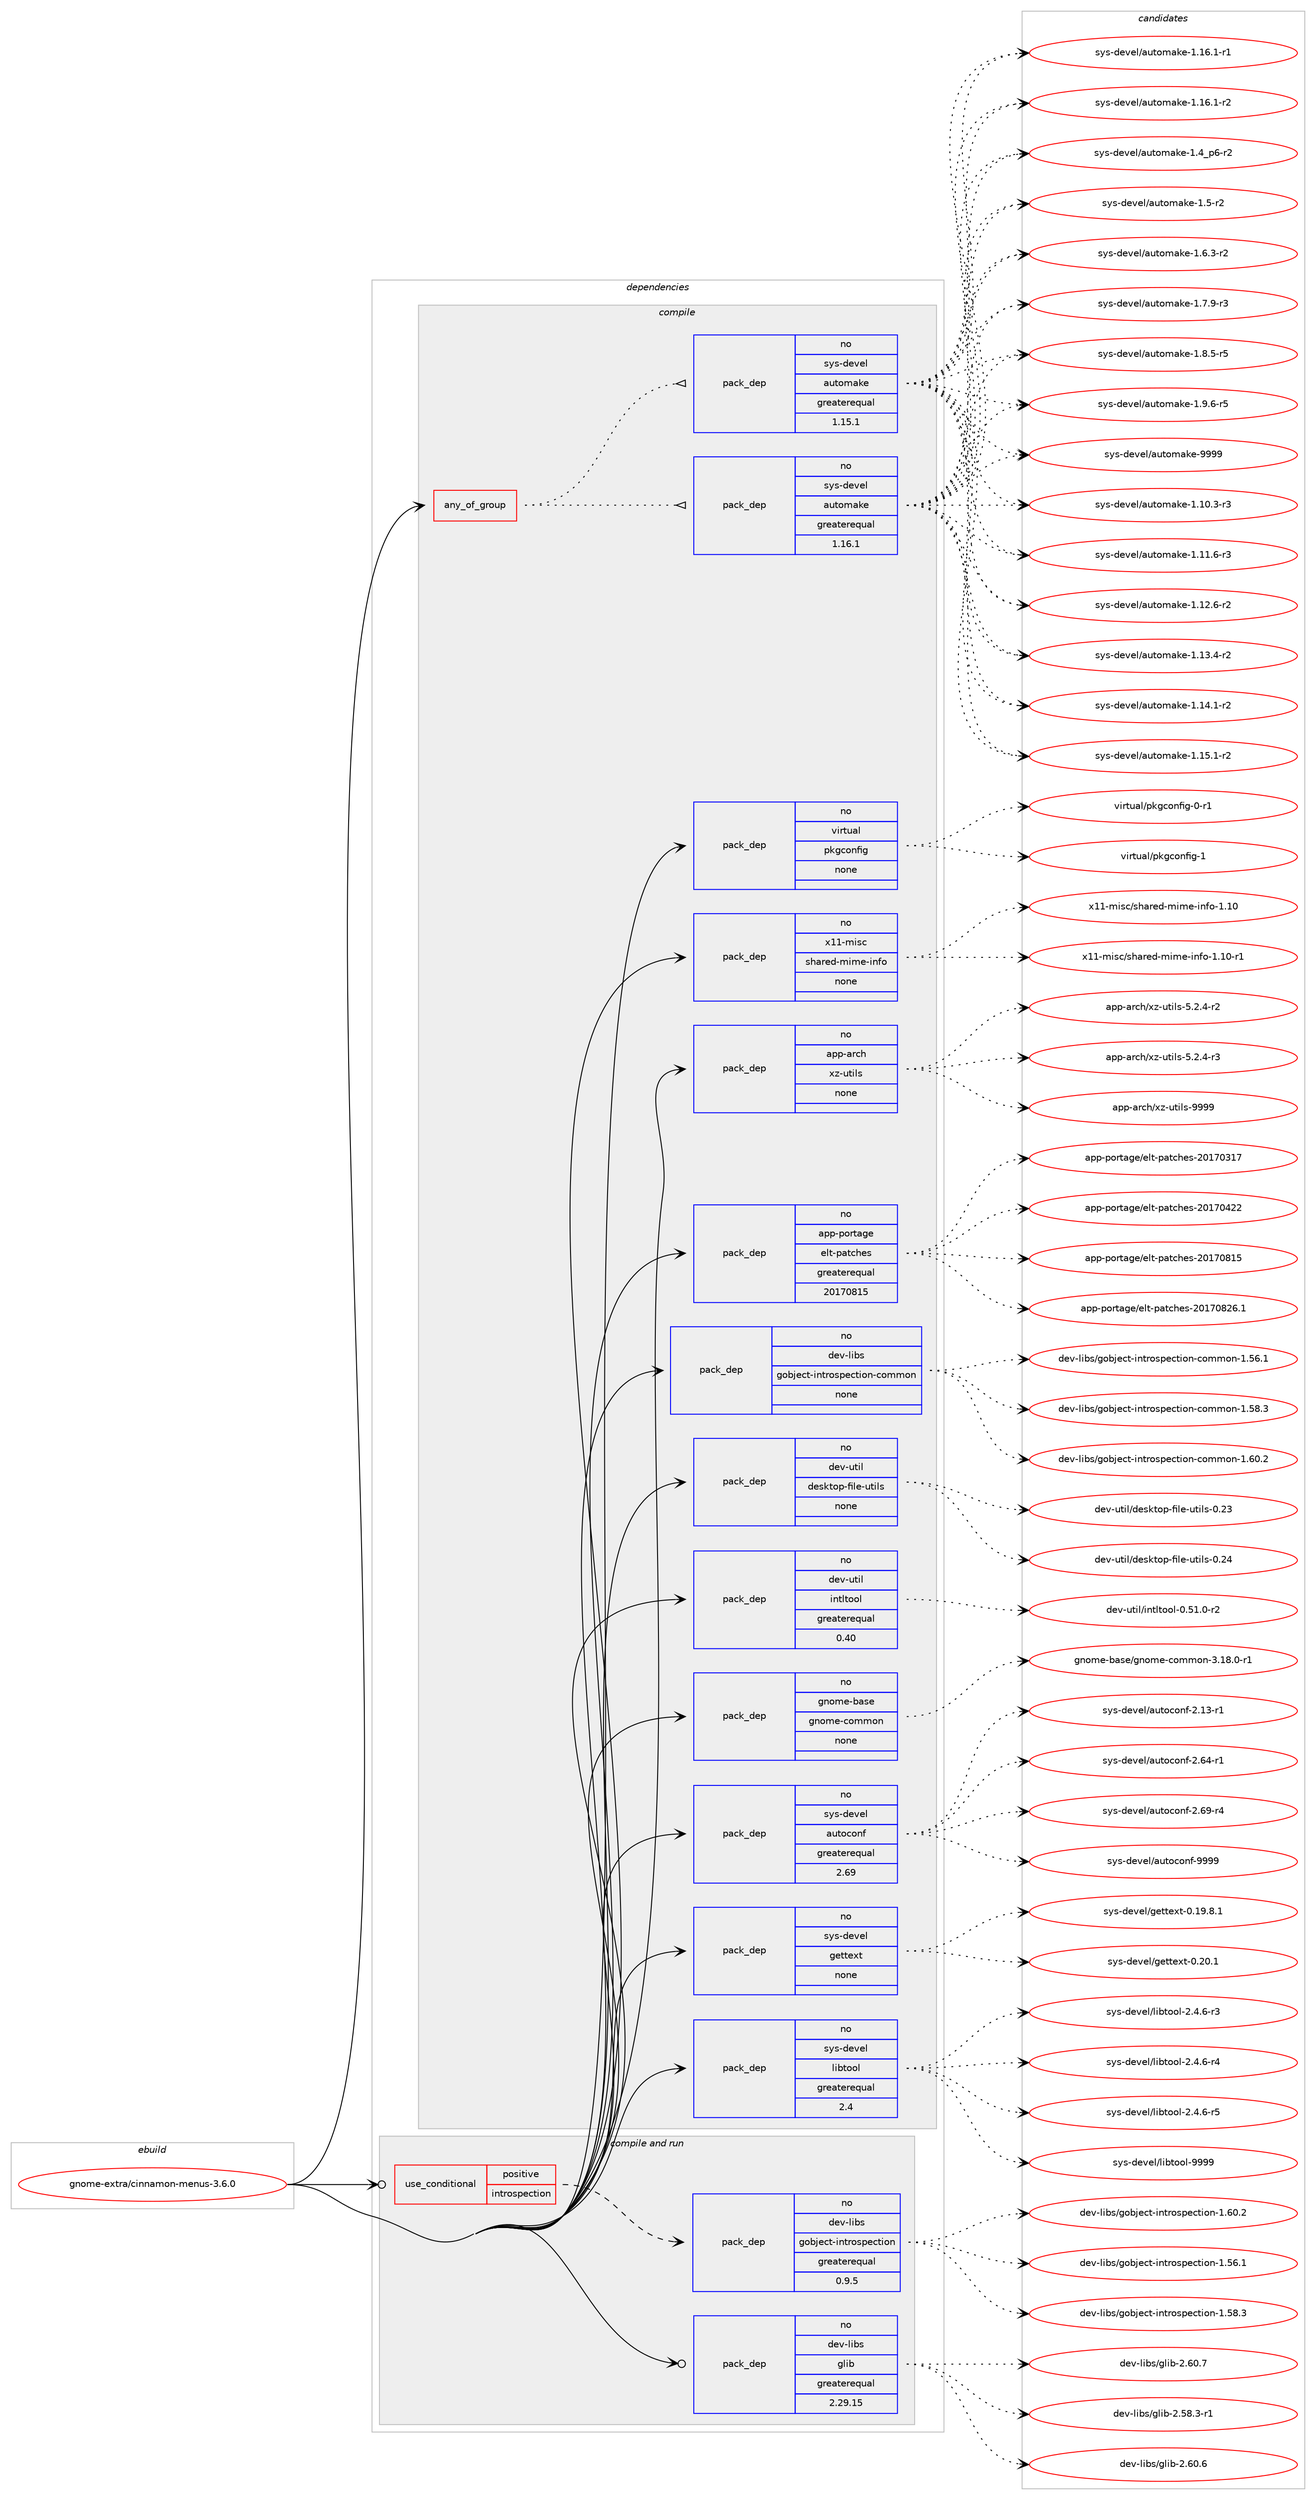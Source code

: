 digraph prolog {

# *************
# Graph options
# *************

newrank=true;
concentrate=true;
compound=true;
graph [rankdir=LR,fontname=Helvetica,fontsize=10,ranksep=1.5];#, ranksep=2.5, nodesep=0.2];
edge  [arrowhead=vee];
node  [fontname=Helvetica,fontsize=10];

# **********
# The ebuild
# **********

subgraph cluster_leftcol {
color=gray;
rank=same;
label=<<i>ebuild</i>>;
id [label="gnome-extra/cinnamon-menus-3.6.0", color=red, width=4, href="../gnome-extra/cinnamon-menus-3.6.0.svg"];
}

# ****************
# The dependencies
# ****************

subgraph cluster_midcol {
color=gray;
label=<<i>dependencies</i>>;
subgraph cluster_compile {
fillcolor="#eeeeee";
style=filled;
label=<<i>compile</i>>;
subgraph any12188 {
dependency747353 [label=<<TABLE BORDER="0" CELLBORDER="1" CELLSPACING="0" CELLPADDING="4"><TR><TD CELLPADDING="10">any_of_group</TD></TR></TABLE>>, shape=none, color=red];subgraph pack548947 {
dependency747354 [label=<<TABLE BORDER="0" CELLBORDER="1" CELLSPACING="0" CELLPADDING="4" WIDTH="220"><TR><TD ROWSPAN="6" CELLPADDING="30">pack_dep</TD></TR><TR><TD WIDTH="110">no</TD></TR><TR><TD>sys-devel</TD></TR><TR><TD>automake</TD></TR><TR><TD>greaterequal</TD></TR><TR><TD>1.16.1</TD></TR></TABLE>>, shape=none, color=blue];
}
dependency747353:e -> dependency747354:w [weight=20,style="dotted",arrowhead="oinv"];
subgraph pack548948 {
dependency747355 [label=<<TABLE BORDER="0" CELLBORDER="1" CELLSPACING="0" CELLPADDING="4" WIDTH="220"><TR><TD ROWSPAN="6" CELLPADDING="30">pack_dep</TD></TR><TR><TD WIDTH="110">no</TD></TR><TR><TD>sys-devel</TD></TR><TR><TD>automake</TD></TR><TR><TD>greaterequal</TD></TR><TR><TD>1.15.1</TD></TR></TABLE>>, shape=none, color=blue];
}
dependency747353:e -> dependency747355:w [weight=20,style="dotted",arrowhead="oinv"];
}
id:e -> dependency747353:w [weight=20,style="solid",arrowhead="vee"];
subgraph pack548949 {
dependency747356 [label=<<TABLE BORDER="0" CELLBORDER="1" CELLSPACING="0" CELLPADDING="4" WIDTH="220"><TR><TD ROWSPAN="6" CELLPADDING="30">pack_dep</TD></TR><TR><TD WIDTH="110">no</TD></TR><TR><TD>app-arch</TD></TR><TR><TD>xz-utils</TD></TR><TR><TD>none</TD></TR><TR><TD></TD></TR></TABLE>>, shape=none, color=blue];
}
id:e -> dependency747356:w [weight=20,style="solid",arrowhead="vee"];
subgraph pack548950 {
dependency747357 [label=<<TABLE BORDER="0" CELLBORDER="1" CELLSPACING="0" CELLPADDING="4" WIDTH="220"><TR><TD ROWSPAN="6" CELLPADDING="30">pack_dep</TD></TR><TR><TD WIDTH="110">no</TD></TR><TR><TD>app-portage</TD></TR><TR><TD>elt-patches</TD></TR><TR><TD>greaterequal</TD></TR><TR><TD>20170815</TD></TR></TABLE>>, shape=none, color=blue];
}
id:e -> dependency747357:w [weight=20,style="solid",arrowhead="vee"];
subgraph pack548951 {
dependency747358 [label=<<TABLE BORDER="0" CELLBORDER="1" CELLSPACING="0" CELLPADDING="4" WIDTH="220"><TR><TD ROWSPAN="6" CELLPADDING="30">pack_dep</TD></TR><TR><TD WIDTH="110">no</TD></TR><TR><TD>dev-libs</TD></TR><TR><TD>gobject-introspection-common</TD></TR><TR><TD>none</TD></TR><TR><TD></TD></TR></TABLE>>, shape=none, color=blue];
}
id:e -> dependency747358:w [weight=20,style="solid",arrowhead="vee"];
subgraph pack548952 {
dependency747359 [label=<<TABLE BORDER="0" CELLBORDER="1" CELLSPACING="0" CELLPADDING="4" WIDTH="220"><TR><TD ROWSPAN="6" CELLPADDING="30">pack_dep</TD></TR><TR><TD WIDTH="110">no</TD></TR><TR><TD>dev-util</TD></TR><TR><TD>desktop-file-utils</TD></TR><TR><TD>none</TD></TR><TR><TD></TD></TR></TABLE>>, shape=none, color=blue];
}
id:e -> dependency747359:w [weight=20,style="solid",arrowhead="vee"];
subgraph pack548953 {
dependency747360 [label=<<TABLE BORDER="0" CELLBORDER="1" CELLSPACING="0" CELLPADDING="4" WIDTH="220"><TR><TD ROWSPAN="6" CELLPADDING="30">pack_dep</TD></TR><TR><TD WIDTH="110">no</TD></TR><TR><TD>dev-util</TD></TR><TR><TD>intltool</TD></TR><TR><TD>greaterequal</TD></TR><TR><TD>0.40</TD></TR></TABLE>>, shape=none, color=blue];
}
id:e -> dependency747360:w [weight=20,style="solid",arrowhead="vee"];
subgraph pack548954 {
dependency747361 [label=<<TABLE BORDER="0" CELLBORDER="1" CELLSPACING="0" CELLPADDING="4" WIDTH="220"><TR><TD ROWSPAN="6" CELLPADDING="30">pack_dep</TD></TR><TR><TD WIDTH="110">no</TD></TR><TR><TD>gnome-base</TD></TR><TR><TD>gnome-common</TD></TR><TR><TD>none</TD></TR><TR><TD></TD></TR></TABLE>>, shape=none, color=blue];
}
id:e -> dependency747361:w [weight=20,style="solid",arrowhead="vee"];
subgraph pack548955 {
dependency747362 [label=<<TABLE BORDER="0" CELLBORDER="1" CELLSPACING="0" CELLPADDING="4" WIDTH="220"><TR><TD ROWSPAN="6" CELLPADDING="30">pack_dep</TD></TR><TR><TD WIDTH="110">no</TD></TR><TR><TD>sys-devel</TD></TR><TR><TD>autoconf</TD></TR><TR><TD>greaterequal</TD></TR><TR><TD>2.69</TD></TR></TABLE>>, shape=none, color=blue];
}
id:e -> dependency747362:w [weight=20,style="solid",arrowhead="vee"];
subgraph pack548956 {
dependency747363 [label=<<TABLE BORDER="0" CELLBORDER="1" CELLSPACING="0" CELLPADDING="4" WIDTH="220"><TR><TD ROWSPAN="6" CELLPADDING="30">pack_dep</TD></TR><TR><TD WIDTH="110">no</TD></TR><TR><TD>sys-devel</TD></TR><TR><TD>gettext</TD></TR><TR><TD>none</TD></TR><TR><TD></TD></TR></TABLE>>, shape=none, color=blue];
}
id:e -> dependency747363:w [weight=20,style="solid",arrowhead="vee"];
subgraph pack548957 {
dependency747364 [label=<<TABLE BORDER="0" CELLBORDER="1" CELLSPACING="0" CELLPADDING="4" WIDTH="220"><TR><TD ROWSPAN="6" CELLPADDING="30">pack_dep</TD></TR><TR><TD WIDTH="110">no</TD></TR><TR><TD>sys-devel</TD></TR><TR><TD>libtool</TD></TR><TR><TD>greaterequal</TD></TR><TR><TD>2.4</TD></TR></TABLE>>, shape=none, color=blue];
}
id:e -> dependency747364:w [weight=20,style="solid",arrowhead="vee"];
subgraph pack548958 {
dependency747365 [label=<<TABLE BORDER="0" CELLBORDER="1" CELLSPACING="0" CELLPADDING="4" WIDTH="220"><TR><TD ROWSPAN="6" CELLPADDING="30">pack_dep</TD></TR><TR><TD WIDTH="110">no</TD></TR><TR><TD>virtual</TD></TR><TR><TD>pkgconfig</TD></TR><TR><TD>none</TD></TR><TR><TD></TD></TR></TABLE>>, shape=none, color=blue];
}
id:e -> dependency747365:w [weight=20,style="solid",arrowhead="vee"];
subgraph pack548959 {
dependency747366 [label=<<TABLE BORDER="0" CELLBORDER="1" CELLSPACING="0" CELLPADDING="4" WIDTH="220"><TR><TD ROWSPAN="6" CELLPADDING="30">pack_dep</TD></TR><TR><TD WIDTH="110">no</TD></TR><TR><TD>x11-misc</TD></TR><TR><TD>shared-mime-info</TD></TR><TR><TD>none</TD></TR><TR><TD></TD></TR></TABLE>>, shape=none, color=blue];
}
id:e -> dependency747366:w [weight=20,style="solid",arrowhead="vee"];
}
subgraph cluster_compileandrun {
fillcolor="#eeeeee";
style=filled;
label=<<i>compile and run</i>>;
subgraph cond185824 {
dependency747367 [label=<<TABLE BORDER="0" CELLBORDER="1" CELLSPACING="0" CELLPADDING="4"><TR><TD ROWSPAN="3" CELLPADDING="10">use_conditional</TD></TR><TR><TD>positive</TD></TR><TR><TD>introspection</TD></TR></TABLE>>, shape=none, color=red];
subgraph pack548960 {
dependency747368 [label=<<TABLE BORDER="0" CELLBORDER="1" CELLSPACING="0" CELLPADDING="4" WIDTH="220"><TR><TD ROWSPAN="6" CELLPADDING="30">pack_dep</TD></TR><TR><TD WIDTH="110">no</TD></TR><TR><TD>dev-libs</TD></TR><TR><TD>gobject-introspection</TD></TR><TR><TD>greaterequal</TD></TR><TR><TD>0.9.5</TD></TR></TABLE>>, shape=none, color=blue];
}
dependency747367:e -> dependency747368:w [weight=20,style="dashed",arrowhead="vee"];
}
id:e -> dependency747367:w [weight=20,style="solid",arrowhead="odotvee"];
subgraph pack548961 {
dependency747369 [label=<<TABLE BORDER="0" CELLBORDER="1" CELLSPACING="0" CELLPADDING="4" WIDTH="220"><TR><TD ROWSPAN="6" CELLPADDING="30">pack_dep</TD></TR><TR><TD WIDTH="110">no</TD></TR><TR><TD>dev-libs</TD></TR><TR><TD>glib</TD></TR><TR><TD>greaterequal</TD></TR><TR><TD>2.29.15</TD></TR></TABLE>>, shape=none, color=blue];
}
id:e -> dependency747369:w [weight=20,style="solid",arrowhead="odotvee"];
}
subgraph cluster_run {
fillcolor="#eeeeee";
style=filled;
label=<<i>run</i>>;
}
}

# **************
# The candidates
# **************

subgraph cluster_choices {
rank=same;
color=gray;
label=<<i>candidates</i>>;

subgraph choice548947 {
color=black;
nodesep=1;
choice11512111545100101118101108479711711611110997107101454946494846514511451 [label="sys-devel/automake-1.10.3-r3", color=red, width=4,href="../sys-devel/automake-1.10.3-r3.svg"];
choice11512111545100101118101108479711711611110997107101454946494946544511451 [label="sys-devel/automake-1.11.6-r3", color=red, width=4,href="../sys-devel/automake-1.11.6-r3.svg"];
choice11512111545100101118101108479711711611110997107101454946495046544511450 [label="sys-devel/automake-1.12.6-r2", color=red, width=4,href="../sys-devel/automake-1.12.6-r2.svg"];
choice11512111545100101118101108479711711611110997107101454946495146524511450 [label="sys-devel/automake-1.13.4-r2", color=red, width=4,href="../sys-devel/automake-1.13.4-r2.svg"];
choice11512111545100101118101108479711711611110997107101454946495246494511450 [label="sys-devel/automake-1.14.1-r2", color=red, width=4,href="../sys-devel/automake-1.14.1-r2.svg"];
choice11512111545100101118101108479711711611110997107101454946495346494511450 [label="sys-devel/automake-1.15.1-r2", color=red, width=4,href="../sys-devel/automake-1.15.1-r2.svg"];
choice11512111545100101118101108479711711611110997107101454946495446494511449 [label="sys-devel/automake-1.16.1-r1", color=red, width=4,href="../sys-devel/automake-1.16.1-r1.svg"];
choice11512111545100101118101108479711711611110997107101454946495446494511450 [label="sys-devel/automake-1.16.1-r2", color=red, width=4,href="../sys-devel/automake-1.16.1-r2.svg"];
choice115121115451001011181011084797117116111109971071014549465295112544511450 [label="sys-devel/automake-1.4_p6-r2", color=red, width=4,href="../sys-devel/automake-1.4_p6-r2.svg"];
choice11512111545100101118101108479711711611110997107101454946534511450 [label="sys-devel/automake-1.5-r2", color=red, width=4,href="../sys-devel/automake-1.5-r2.svg"];
choice115121115451001011181011084797117116111109971071014549465446514511450 [label="sys-devel/automake-1.6.3-r2", color=red, width=4,href="../sys-devel/automake-1.6.3-r2.svg"];
choice115121115451001011181011084797117116111109971071014549465546574511451 [label="sys-devel/automake-1.7.9-r3", color=red, width=4,href="../sys-devel/automake-1.7.9-r3.svg"];
choice115121115451001011181011084797117116111109971071014549465646534511453 [label="sys-devel/automake-1.8.5-r5", color=red, width=4,href="../sys-devel/automake-1.8.5-r5.svg"];
choice115121115451001011181011084797117116111109971071014549465746544511453 [label="sys-devel/automake-1.9.6-r5", color=red, width=4,href="../sys-devel/automake-1.9.6-r5.svg"];
choice115121115451001011181011084797117116111109971071014557575757 [label="sys-devel/automake-9999", color=red, width=4,href="../sys-devel/automake-9999.svg"];
dependency747354:e -> choice11512111545100101118101108479711711611110997107101454946494846514511451:w [style=dotted,weight="100"];
dependency747354:e -> choice11512111545100101118101108479711711611110997107101454946494946544511451:w [style=dotted,weight="100"];
dependency747354:e -> choice11512111545100101118101108479711711611110997107101454946495046544511450:w [style=dotted,weight="100"];
dependency747354:e -> choice11512111545100101118101108479711711611110997107101454946495146524511450:w [style=dotted,weight="100"];
dependency747354:e -> choice11512111545100101118101108479711711611110997107101454946495246494511450:w [style=dotted,weight="100"];
dependency747354:e -> choice11512111545100101118101108479711711611110997107101454946495346494511450:w [style=dotted,weight="100"];
dependency747354:e -> choice11512111545100101118101108479711711611110997107101454946495446494511449:w [style=dotted,weight="100"];
dependency747354:e -> choice11512111545100101118101108479711711611110997107101454946495446494511450:w [style=dotted,weight="100"];
dependency747354:e -> choice115121115451001011181011084797117116111109971071014549465295112544511450:w [style=dotted,weight="100"];
dependency747354:e -> choice11512111545100101118101108479711711611110997107101454946534511450:w [style=dotted,weight="100"];
dependency747354:e -> choice115121115451001011181011084797117116111109971071014549465446514511450:w [style=dotted,weight="100"];
dependency747354:e -> choice115121115451001011181011084797117116111109971071014549465546574511451:w [style=dotted,weight="100"];
dependency747354:e -> choice115121115451001011181011084797117116111109971071014549465646534511453:w [style=dotted,weight="100"];
dependency747354:e -> choice115121115451001011181011084797117116111109971071014549465746544511453:w [style=dotted,weight="100"];
dependency747354:e -> choice115121115451001011181011084797117116111109971071014557575757:w [style=dotted,weight="100"];
}
subgraph choice548948 {
color=black;
nodesep=1;
choice11512111545100101118101108479711711611110997107101454946494846514511451 [label="sys-devel/automake-1.10.3-r3", color=red, width=4,href="../sys-devel/automake-1.10.3-r3.svg"];
choice11512111545100101118101108479711711611110997107101454946494946544511451 [label="sys-devel/automake-1.11.6-r3", color=red, width=4,href="../sys-devel/automake-1.11.6-r3.svg"];
choice11512111545100101118101108479711711611110997107101454946495046544511450 [label="sys-devel/automake-1.12.6-r2", color=red, width=4,href="../sys-devel/automake-1.12.6-r2.svg"];
choice11512111545100101118101108479711711611110997107101454946495146524511450 [label="sys-devel/automake-1.13.4-r2", color=red, width=4,href="../sys-devel/automake-1.13.4-r2.svg"];
choice11512111545100101118101108479711711611110997107101454946495246494511450 [label="sys-devel/automake-1.14.1-r2", color=red, width=4,href="../sys-devel/automake-1.14.1-r2.svg"];
choice11512111545100101118101108479711711611110997107101454946495346494511450 [label="sys-devel/automake-1.15.1-r2", color=red, width=4,href="../sys-devel/automake-1.15.1-r2.svg"];
choice11512111545100101118101108479711711611110997107101454946495446494511449 [label="sys-devel/automake-1.16.1-r1", color=red, width=4,href="../sys-devel/automake-1.16.1-r1.svg"];
choice11512111545100101118101108479711711611110997107101454946495446494511450 [label="sys-devel/automake-1.16.1-r2", color=red, width=4,href="../sys-devel/automake-1.16.1-r2.svg"];
choice115121115451001011181011084797117116111109971071014549465295112544511450 [label="sys-devel/automake-1.4_p6-r2", color=red, width=4,href="../sys-devel/automake-1.4_p6-r2.svg"];
choice11512111545100101118101108479711711611110997107101454946534511450 [label="sys-devel/automake-1.5-r2", color=red, width=4,href="../sys-devel/automake-1.5-r2.svg"];
choice115121115451001011181011084797117116111109971071014549465446514511450 [label="sys-devel/automake-1.6.3-r2", color=red, width=4,href="../sys-devel/automake-1.6.3-r2.svg"];
choice115121115451001011181011084797117116111109971071014549465546574511451 [label="sys-devel/automake-1.7.9-r3", color=red, width=4,href="../sys-devel/automake-1.7.9-r3.svg"];
choice115121115451001011181011084797117116111109971071014549465646534511453 [label="sys-devel/automake-1.8.5-r5", color=red, width=4,href="../sys-devel/automake-1.8.5-r5.svg"];
choice115121115451001011181011084797117116111109971071014549465746544511453 [label="sys-devel/automake-1.9.6-r5", color=red, width=4,href="../sys-devel/automake-1.9.6-r5.svg"];
choice115121115451001011181011084797117116111109971071014557575757 [label="sys-devel/automake-9999", color=red, width=4,href="../sys-devel/automake-9999.svg"];
dependency747355:e -> choice11512111545100101118101108479711711611110997107101454946494846514511451:w [style=dotted,weight="100"];
dependency747355:e -> choice11512111545100101118101108479711711611110997107101454946494946544511451:w [style=dotted,weight="100"];
dependency747355:e -> choice11512111545100101118101108479711711611110997107101454946495046544511450:w [style=dotted,weight="100"];
dependency747355:e -> choice11512111545100101118101108479711711611110997107101454946495146524511450:w [style=dotted,weight="100"];
dependency747355:e -> choice11512111545100101118101108479711711611110997107101454946495246494511450:w [style=dotted,weight="100"];
dependency747355:e -> choice11512111545100101118101108479711711611110997107101454946495346494511450:w [style=dotted,weight="100"];
dependency747355:e -> choice11512111545100101118101108479711711611110997107101454946495446494511449:w [style=dotted,weight="100"];
dependency747355:e -> choice11512111545100101118101108479711711611110997107101454946495446494511450:w [style=dotted,weight="100"];
dependency747355:e -> choice115121115451001011181011084797117116111109971071014549465295112544511450:w [style=dotted,weight="100"];
dependency747355:e -> choice11512111545100101118101108479711711611110997107101454946534511450:w [style=dotted,weight="100"];
dependency747355:e -> choice115121115451001011181011084797117116111109971071014549465446514511450:w [style=dotted,weight="100"];
dependency747355:e -> choice115121115451001011181011084797117116111109971071014549465546574511451:w [style=dotted,weight="100"];
dependency747355:e -> choice115121115451001011181011084797117116111109971071014549465646534511453:w [style=dotted,weight="100"];
dependency747355:e -> choice115121115451001011181011084797117116111109971071014549465746544511453:w [style=dotted,weight="100"];
dependency747355:e -> choice115121115451001011181011084797117116111109971071014557575757:w [style=dotted,weight="100"];
}
subgraph choice548949 {
color=black;
nodesep=1;
choice9711211245971149910447120122451171161051081154553465046524511450 [label="app-arch/xz-utils-5.2.4-r2", color=red, width=4,href="../app-arch/xz-utils-5.2.4-r2.svg"];
choice9711211245971149910447120122451171161051081154553465046524511451 [label="app-arch/xz-utils-5.2.4-r3", color=red, width=4,href="../app-arch/xz-utils-5.2.4-r3.svg"];
choice9711211245971149910447120122451171161051081154557575757 [label="app-arch/xz-utils-9999", color=red, width=4,href="../app-arch/xz-utils-9999.svg"];
dependency747356:e -> choice9711211245971149910447120122451171161051081154553465046524511450:w [style=dotted,weight="100"];
dependency747356:e -> choice9711211245971149910447120122451171161051081154553465046524511451:w [style=dotted,weight="100"];
dependency747356:e -> choice9711211245971149910447120122451171161051081154557575757:w [style=dotted,weight="100"];
}
subgraph choice548950 {
color=black;
nodesep=1;
choice97112112451121111141169710310147101108116451129711699104101115455048495548514955 [label="app-portage/elt-patches-20170317", color=red, width=4,href="../app-portage/elt-patches-20170317.svg"];
choice97112112451121111141169710310147101108116451129711699104101115455048495548525050 [label="app-portage/elt-patches-20170422", color=red, width=4,href="../app-portage/elt-patches-20170422.svg"];
choice97112112451121111141169710310147101108116451129711699104101115455048495548564953 [label="app-portage/elt-patches-20170815", color=red, width=4,href="../app-portage/elt-patches-20170815.svg"];
choice971121124511211111411697103101471011081164511297116991041011154550484955485650544649 [label="app-portage/elt-patches-20170826.1", color=red, width=4,href="../app-portage/elt-patches-20170826.1.svg"];
dependency747357:e -> choice97112112451121111141169710310147101108116451129711699104101115455048495548514955:w [style=dotted,weight="100"];
dependency747357:e -> choice97112112451121111141169710310147101108116451129711699104101115455048495548525050:w [style=dotted,weight="100"];
dependency747357:e -> choice97112112451121111141169710310147101108116451129711699104101115455048495548564953:w [style=dotted,weight="100"];
dependency747357:e -> choice971121124511211111411697103101471011081164511297116991041011154550484955485650544649:w [style=dotted,weight="100"];
}
subgraph choice548951 {
color=black;
nodesep=1;
choice10010111845108105981154710311198106101991164510511011611411111511210199116105111110459911110910911111045494653544649 [label="dev-libs/gobject-introspection-common-1.56.1", color=red, width=4,href="../dev-libs/gobject-introspection-common-1.56.1.svg"];
choice10010111845108105981154710311198106101991164510511011611411111511210199116105111110459911110910911111045494653564651 [label="dev-libs/gobject-introspection-common-1.58.3", color=red, width=4,href="../dev-libs/gobject-introspection-common-1.58.3.svg"];
choice10010111845108105981154710311198106101991164510511011611411111511210199116105111110459911110910911111045494654484650 [label="dev-libs/gobject-introspection-common-1.60.2", color=red, width=4,href="../dev-libs/gobject-introspection-common-1.60.2.svg"];
dependency747358:e -> choice10010111845108105981154710311198106101991164510511011611411111511210199116105111110459911110910911111045494653544649:w [style=dotted,weight="100"];
dependency747358:e -> choice10010111845108105981154710311198106101991164510511011611411111511210199116105111110459911110910911111045494653564651:w [style=dotted,weight="100"];
dependency747358:e -> choice10010111845108105981154710311198106101991164510511011611411111511210199116105111110459911110910911111045494654484650:w [style=dotted,weight="100"];
}
subgraph choice548952 {
color=black;
nodesep=1;
choice100101118451171161051084710010111510711611111245102105108101451171161051081154548465051 [label="dev-util/desktop-file-utils-0.23", color=red, width=4,href="../dev-util/desktop-file-utils-0.23.svg"];
choice100101118451171161051084710010111510711611111245102105108101451171161051081154548465052 [label="dev-util/desktop-file-utils-0.24", color=red, width=4,href="../dev-util/desktop-file-utils-0.24.svg"];
dependency747359:e -> choice100101118451171161051084710010111510711611111245102105108101451171161051081154548465051:w [style=dotted,weight="100"];
dependency747359:e -> choice100101118451171161051084710010111510711611111245102105108101451171161051081154548465052:w [style=dotted,weight="100"];
}
subgraph choice548953 {
color=black;
nodesep=1;
choice1001011184511711610510847105110116108116111111108454846534946484511450 [label="dev-util/intltool-0.51.0-r2", color=red, width=4,href="../dev-util/intltool-0.51.0-r2.svg"];
dependency747360:e -> choice1001011184511711610510847105110116108116111111108454846534946484511450:w [style=dotted,weight="100"];
}
subgraph choice548954 {
color=black;
nodesep=1;
choice103110111109101459897115101471031101111091014599111109109111110455146495646484511449 [label="gnome-base/gnome-common-3.18.0-r1", color=red, width=4,href="../gnome-base/gnome-common-3.18.0-r1.svg"];
dependency747361:e -> choice103110111109101459897115101471031101111091014599111109109111110455146495646484511449:w [style=dotted,weight="100"];
}
subgraph choice548955 {
color=black;
nodesep=1;
choice1151211154510010111810110847971171161119911111010245504649514511449 [label="sys-devel/autoconf-2.13-r1", color=red, width=4,href="../sys-devel/autoconf-2.13-r1.svg"];
choice1151211154510010111810110847971171161119911111010245504654524511449 [label="sys-devel/autoconf-2.64-r1", color=red, width=4,href="../sys-devel/autoconf-2.64-r1.svg"];
choice1151211154510010111810110847971171161119911111010245504654574511452 [label="sys-devel/autoconf-2.69-r4", color=red, width=4,href="../sys-devel/autoconf-2.69-r4.svg"];
choice115121115451001011181011084797117116111991111101024557575757 [label="sys-devel/autoconf-9999", color=red, width=4,href="../sys-devel/autoconf-9999.svg"];
dependency747362:e -> choice1151211154510010111810110847971171161119911111010245504649514511449:w [style=dotted,weight="100"];
dependency747362:e -> choice1151211154510010111810110847971171161119911111010245504654524511449:w [style=dotted,weight="100"];
dependency747362:e -> choice1151211154510010111810110847971171161119911111010245504654574511452:w [style=dotted,weight="100"];
dependency747362:e -> choice115121115451001011181011084797117116111991111101024557575757:w [style=dotted,weight="100"];
}
subgraph choice548956 {
color=black;
nodesep=1;
choice1151211154510010111810110847103101116116101120116454846495746564649 [label="sys-devel/gettext-0.19.8.1", color=red, width=4,href="../sys-devel/gettext-0.19.8.1.svg"];
choice115121115451001011181011084710310111611610112011645484650484649 [label="sys-devel/gettext-0.20.1", color=red, width=4,href="../sys-devel/gettext-0.20.1.svg"];
dependency747363:e -> choice1151211154510010111810110847103101116116101120116454846495746564649:w [style=dotted,weight="100"];
dependency747363:e -> choice115121115451001011181011084710310111611610112011645484650484649:w [style=dotted,weight="100"];
}
subgraph choice548957 {
color=black;
nodesep=1;
choice1151211154510010111810110847108105981161111111084550465246544511451 [label="sys-devel/libtool-2.4.6-r3", color=red, width=4,href="../sys-devel/libtool-2.4.6-r3.svg"];
choice1151211154510010111810110847108105981161111111084550465246544511452 [label="sys-devel/libtool-2.4.6-r4", color=red, width=4,href="../sys-devel/libtool-2.4.6-r4.svg"];
choice1151211154510010111810110847108105981161111111084550465246544511453 [label="sys-devel/libtool-2.4.6-r5", color=red, width=4,href="../sys-devel/libtool-2.4.6-r5.svg"];
choice1151211154510010111810110847108105981161111111084557575757 [label="sys-devel/libtool-9999", color=red, width=4,href="../sys-devel/libtool-9999.svg"];
dependency747364:e -> choice1151211154510010111810110847108105981161111111084550465246544511451:w [style=dotted,weight="100"];
dependency747364:e -> choice1151211154510010111810110847108105981161111111084550465246544511452:w [style=dotted,weight="100"];
dependency747364:e -> choice1151211154510010111810110847108105981161111111084550465246544511453:w [style=dotted,weight="100"];
dependency747364:e -> choice1151211154510010111810110847108105981161111111084557575757:w [style=dotted,weight="100"];
}
subgraph choice548958 {
color=black;
nodesep=1;
choice11810511411611797108471121071039911111010210510345484511449 [label="virtual/pkgconfig-0-r1", color=red, width=4,href="../virtual/pkgconfig-0-r1.svg"];
choice1181051141161179710847112107103991111101021051034549 [label="virtual/pkgconfig-1", color=red, width=4,href="../virtual/pkgconfig-1.svg"];
dependency747365:e -> choice11810511411611797108471121071039911111010210510345484511449:w [style=dotted,weight="100"];
dependency747365:e -> choice1181051141161179710847112107103991111101021051034549:w [style=dotted,weight="100"];
}
subgraph choice548959 {
color=black;
nodesep=1;
choice12049494510910511599471151049711410110045109105109101451051101021114549464948 [label="x11-misc/shared-mime-info-1.10", color=red, width=4,href="../x11-misc/shared-mime-info-1.10.svg"];
choice120494945109105115994711510497114101100451091051091014510511010211145494649484511449 [label="x11-misc/shared-mime-info-1.10-r1", color=red, width=4,href="../x11-misc/shared-mime-info-1.10-r1.svg"];
dependency747366:e -> choice12049494510910511599471151049711410110045109105109101451051101021114549464948:w [style=dotted,weight="100"];
dependency747366:e -> choice120494945109105115994711510497114101100451091051091014510511010211145494649484511449:w [style=dotted,weight="100"];
}
subgraph choice548960 {
color=black;
nodesep=1;
choice1001011184510810598115471031119810610199116451051101161141111151121019911610511111045494653544649 [label="dev-libs/gobject-introspection-1.56.1", color=red, width=4,href="../dev-libs/gobject-introspection-1.56.1.svg"];
choice1001011184510810598115471031119810610199116451051101161141111151121019911610511111045494653564651 [label="dev-libs/gobject-introspection-1.58.3", color=red, width=4,href="../dev-libs/gobject-introspection-1.58.3.svg"];
choice1001011184510810598115471031119810610199116451051101161141111151121019911610511111045494654484650 [label="dev-libs/gobject-introspection-1.60.2", color=red, width=4,href="../dev-libs/gobject-introspection-1.60.2.svg"];
dependency747368:e -> choice1001011184510810598115471031119810610199116451051101161141111151121019911610511111045494653544649:w [style=dotted,weight="100"];
dependency747368:e -> choice1001011184510810598115471031119810610199116451051101161141111151121019911610511111045494653564651:w [style=dotted,weight="100"];
dependency747368:e -> choice1001011184510810598115471031119810610199116451051101161141111151121019911610511111045494654484650:w [style=dotted,weight="100"];
}
subgraph choice548961 {
color=black;
nodesep=1;
choice10010111845108105981154710310810598455046535646514511449 [label="dev-libs/glib-2.58.3-r1", color=red, width=4,href="../dev-libs/glib-2.58.3-r1.svg"];
choice1001011184510810598115471031081059845504654484654 [label="dev-libs/glib-2.60.6", color=red, width=4,href="../dev-libs/glib-2.60.6.svg"];
choice1001011184510810598115471031081059845504654484655 [label="dev-libs/glib-2.60.7", color=red, width=4,href="../dev-libs/glib-2.60.7.svg"];
dependency747369:e -> choice10010111845108105981154710310810598455046535646514511449:w [style=dotted,weight="100"];
dependency747369:e -> choice1001011184510810598115471031081059845504654484654:w [style=dotted,weight="100"];
dependency747369:e -> choice1001011184510810598115471031081059845504654484655:w [style=dotted,weight="100"];
}
}

}
